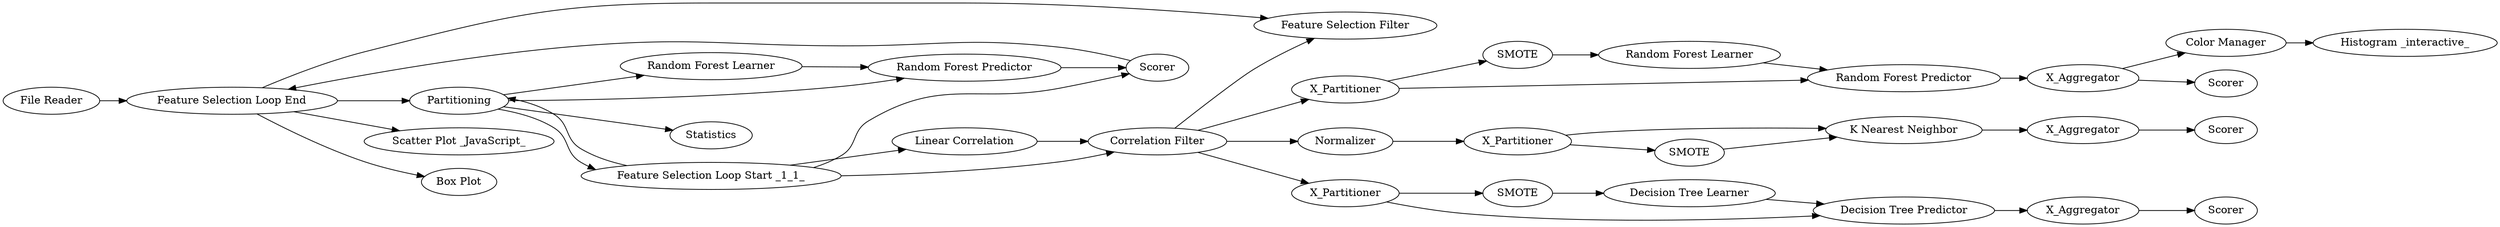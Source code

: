digraph {
	83 -> 20
	8 -> 13
	14 -> 87
	13 -> 14
	85 -> 103
	2 -> 6
	14 -> 96
	84 -> 18
	89 -> 84
	2 -> 4
	7 -> 2
	97 -> 98
	6 -> 8
	87 -> 88
	6 -> 11
	88 -> 95
	8 -> 6
	1 -> 2
	6 -> 94
	10 -> 11
	103 -> 104
	96 -> 97
	20 -> 85
	96 -> 99
	85 -> 21
	6 -> 10
	83 -> 105
	2 -> 93
	14 -> 83
	98 -> 99
	105 -> 19
	100 -> 101
	14 -> 3
	11 -> 7
	19 -> 20
	88 -> 89
	95 -> 89
	8 -> 7
	8 -> 14
	99 -> 100
	2 -> 3
	103 [label="Color Manager"]
	7 [label=Scorer]
	89 [label="K Nearest Neighbor"]
	97 [label=SMOTE]
	18 [label=Scorer]
	21 [label=Scorer]
	8 [label="Feature Selection Loop Start _1_1_"]
	105 [label=SMOTE]
	3 [label="Feature Selection Filter"]
	19 [label="Random Forest Learner"]
	84 [label=X_Aggregator]
	98 [label="Decision Tree Learner"]
	6 [label=Partitioning]
	85 [label=X_Aggregator]
	10 [label="Random Forest Learner"]
	1 [label="File Reader"]
	87 [label=Normalizer]
	11 [label="Random Forest Predictor"]
	4 [label="Scatter Plot _JavaScript_"]
	101 [label=Scorer]
	93 [label="Box Plot"]
	14 [label="Correlation Filter"]
	100 [label=X_Aggregator]
	83 [label=X_Partitioner]
	94 [label=Statistics]
	99 [label="Decision Tree Predictor"]
	13 [label="Linear Correlation"]
	96 [label=X_Partitioner]
	20 [label="Random Forest Predictor"]
	104 [label="Histogram _interactive_"]
	88 [label=X_Partitioner]
	95 [label=SMOTE]
	2 [label="Feature Selection Loop End"]
	rankdir=LR
}
